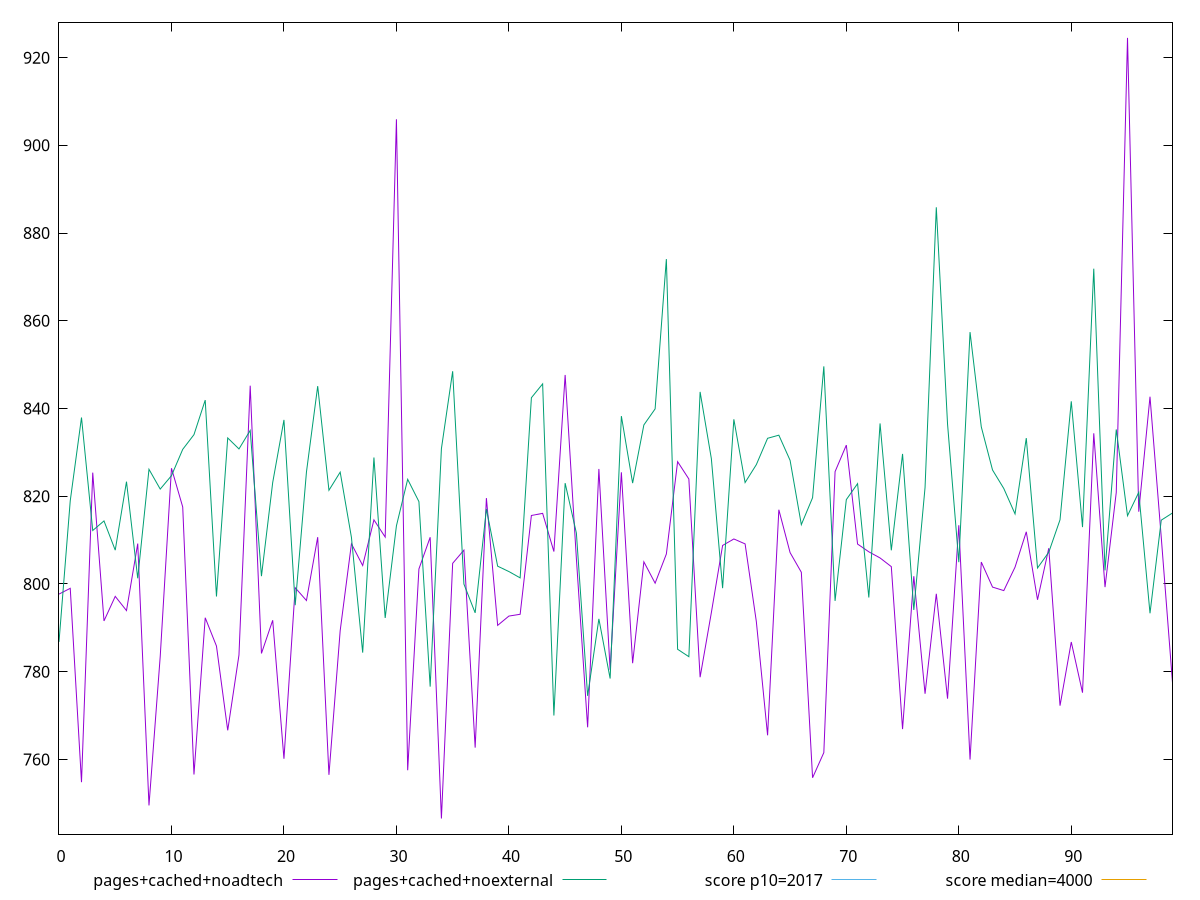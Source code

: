 reset

$pagesCachedNoadtech <<EOF
0 797.6919999999997
1 799.0080000000003
2 754.8080000000001
3 825.3800000000003
4 791.5720000000006
5 797.1719999999998
6 793.9319999999999
7 809.2079999999997
8 749.5040000000002
9 783.4960000000001
10 826.3840000000007
11 817.5520000000001
12 756.556
13 792.296
14 785.8439999999996
15 766.6239999999996
16 783.7960000000005
17 845.2039999999998
18 784.164
19 791.7239999999997
20 760.1520000000005
21 799.1400000000003
22 796.2280000000004
23 810.6680000000001
24 756.4800000000006
25 789.3600000000004
26 809.1600000000005
27 804.2080000000008
28 814.6120000000002
29 810.6960000000003
30 905.9480000000007
31 757.5319999999995
32 803.4280000000009
33 810.6520000000007
34 746.5239999999998
35 804.7039999999993
36 807.7119999999998
37 762.6880000000002
38 819.5760000000001
39 790.56
40 792.6800000000006
41 793.0879999999999
42 815.6159999999998
43 816.0999999999995
44 807.3880000000004
45 847.6560000000003
46 805.7839999999998
47 767.3160000000001
48 826.2199999999998
49 780.420000000001
50 825.4519999999998
51 781.9359999999999
52 805.0440000000004
53 800.1800000000004
54 806.8320000000011
55 827.880000000001
56 823.9280000000002
57 778.7400000000004
58 793.4679999999996
59 808.780000000001
60 810.2600000000001
61 809.1360000000002
62 791.4160000000003
63 765.4959999999998
64 816.9239999999999
65 807.152
66 802.6679999999997
67 755.8200000000004
68 761.5479999999998
69 825.6039999999998
70 831.6560000000003
71 809.1000000000001
72 807.3320000000003
73 805.9279999999999
74 803.9520000000009
75 766.9160000000004
76 801.7680000000004
77 774.9640000000013
78 797.7600000000001
79 773.8519999999999
80 813.3960000000008
81 759.9559999999998
82 804.9960000000002
83 799.2879999999998
84 798.4880000000004
85 803.8319999999995
86 811.8960000000002
87 796.3960000000002
88 808.1479999999999
89 772.2520000000006
90 786.768
91 775.2160000000006
92 834.3440000000002
93 799.2800000000009
94 820.8720000000001
95 924.4960000000003
96 816.4759999999998
97 842.6920000000006
98 810.6400000000001
99 777.4960000000001
EOF

$pagesCachedNoexternal <<EOF
0 786.7959999999998
1 818.9720000000009
2 837.9440000000002
3 812.1920000000005
4 814.3720000000004
5 807.7120000000001
6 823.3279999999993
7 801.2959999999995
8 826.1400000000001
9 821.6320000000002
10 824.6920000000009
11 830.688
12 834.0440000000003
13 841.9199999999997
14 797.1440000000009
15 833.2919999999999
16 830.7840000000001
17 834.9999999999997
18 801.7759999999998
19 823.1320000000007
20 837.4040000000005
21 795.1600000000002
22 825.5080000000004
23 845.104
24 821.3599999999997
25 825.4960000000005
26 810.6199999999999
27 784.3439999999996
28 828.8320000000008
29 792.2479999999994
30 813.2559999999995
31 823.8560000000004
32 818.7720000000008
33 776.5920000000006
34 830.8440000000004
35 848.5000000000011
36 799.9800000000009
37 793.4120000000006
38 817.1040000000013
39 804.0560000000006
40 802.8280000000007
41 801.3880000000001
42 842.4600000000007
43 845.62
44 770.0079999999998
45 822.9880000000002
46 811.6039999999999
47 774.4920000000008
48 792.0400000000005
49 778.44
50 838.2680000000004
51 822.9960000000001
52 836.2560000000001
53 839.9120000000006
54 874.068
55 785.1079999999996
56 783.4200000000001
57 843.7920000000001
58 828.5759999999993
59 799.0480000000003
60 837.5399999999998
61 823.1240000000006
62 827.2079999999995
63 833.2120000000016
64 833.9239999999995
65 828.1840000000001
66 813.5240000000006
67 819.6640000000003
68 849.6120000000006
69 796.1359999999997
70 819.2280000000001
71 822.8680000000004
72 796.916
73 836.596
74 807.6719999999997
75 829.6520000000003
76 794.0799999999996
77 822.0080000000007
78 885.884
79 836.4439999999995
80 804.9679999999997
81 857.4199999999997
82 835.8080000000002
83 825.980000000001
84 821.7680000000009
85 815.9720000000007
86 833.2559999999997
87 803.648
88 807.2359999999999
89 814.6320000000001
90 841.6440000000009
91 812.9640000000009
92 871.8839999999996
93 803.1039999999996
94 835.2239999999999
95 815.5560000000002
96 820.8920000000002
97 793.3199999999999
98 814.5440000000008
99 816.1839999999995
EOF

set key outside below
set xrange [0:99]
set yrange [742.9645599999998:928.0554400000003]
set terminal svg size 640, 500 enhanced background rgb 'white'
set output "report_00007_2020-12-11T15:55:29.892Z/mainthread-work-breakdown/comparison/line/4_vs_5.svg"

plot $pagesCachedNoadtech title "pages+cached+noadtech" with line, \
     $pagesCachedNoexternal title "pages+cached+noexternal" with line, \
     2017 title "score p10=2017", \
     4000 title "score median=4000"

reset
